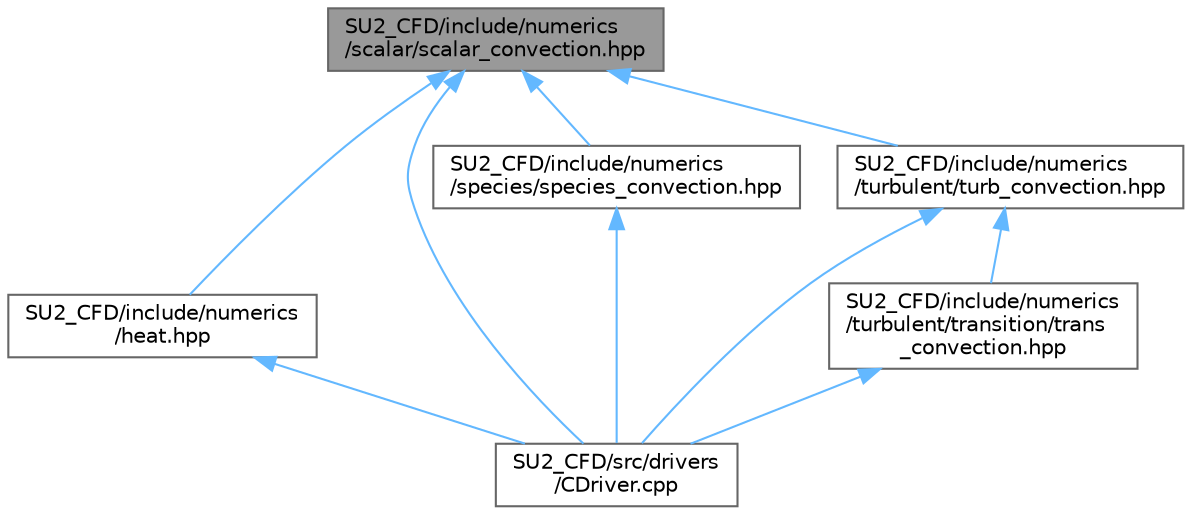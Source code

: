digraph "SU2_CFD/include/numerics/scalar/scalar_convection.hpp"
{
 // LATEX_PDF_SIZE
  bgcolor="transparent";
  edge [fontname=Helvetica,fontsize=10,labelfontname=Helvetica,labelfontsize=10];
  node [fontname=Helvetica,fontsize=10,shape=box,height=0.2,width=0.4];
  Node1 [id="Node000001",label="SU2_CFD/include/numerics\l/scalar/scalar_convection.hpp",height=0.2,width=0.4,color="gray40", fillcolor="grey60", style="filled", fontcolor="black",tooltip="Declarations of numerics classes for discretization of convective fluxes in scalar problems."];
  Node1 -> Node2 [id="edge1_Node000001_Node000002",dir="back",color="steelblue1",style="solid",tooltip=" "];
  Node2 [id="Node000002",label="SU2_CFD/include/numerics\l/heat.hpp",height=0.2,width=0.4,color="grey40", fillcolor="white", style="filled",URL="$heat_8hpp.html",tooltip="Declarations of numerics classes for heat transfer problems."];
  Node2 -> Node3 [id="edge2_Node000002_Node000003",dir="back",color="steelblue1",style="solid",tooltip=" "];
  Node3 [id="Node000003",label="SU2_CFD/src/drivers\l/CDriver.cpp",height=0.2,width=0.4,color="grey40", fillcolor="white", style="filled",URL="$CDriver_8cpp.html",tooltip="The main subroutines for driving single or multi-zone problems."];
  Node1 -> Node4 [id="edge3_Node000001_Node000004",dir="back",color="steelblue1",style="solid",tooltip=" "];
  Node4 [id="Node000004",label="SU2_CFD/include/numerics\l/species/species_convection.hpp",height=0.2,width=0.4,color="grey40", fillcolor="white", style="filled",URL="$species__convection_8hpp.html",tooltip="Declarations of numerics classes for discretization of convective fluxes in species problems."];
  Node4 -> Node3 [id="edge4_Node000004_Node000003",dir="back",color="steelblue1",style="solid",tooltip=" "];
  Node1 -> Node5 [id="edge5_Node000001_Node000005",dir="back",color="steelblue1",style="solid",tooltip=" "];
  Node5 [id="Node000005",label="SU2_CFD/include/numerics\l/turbulent/turb_convection.hpp",height=0.2,width=0.4,color="grey40", fillcolor="white", style="filled",URL="$turb__convection_8hpp.html",tooltip="Declarations of numerics classes for discretization of convective fluxes in turbulence problems."];
  Node5 -> Node6 [id="edge6_Node000005_Node000006",dir="back",color="steelblue1",style="solid",tooltip=" "];
  Node6 [id="Node000006",label="SU2_CFD/include/numerics\l/turbulent/transition/trans\l_convection.hpp",height=0.2,width=0.4,color="grey40", fillcolor="white", style="filled",URL="$trans__convection_8hpp.html",tooltip="Delarations of numerics classes for discretization of convective fluxes in transition problems."];
  Node6 -> Node3 [id="edge7_Node000006_Node000003",dir="back",color="steelblue1",style="solid",tooltip=" "];
  Node5 -> Node3 [id="edge8_Node000005_Node000003",dir="back",color="steelblue1",style="solid",tooltip=" "];
  Node1 -> Node3 [id="edge9_Node000001_Node000003",dir="back",color="steelblue1",style="solid",tooltip=" "];
}
